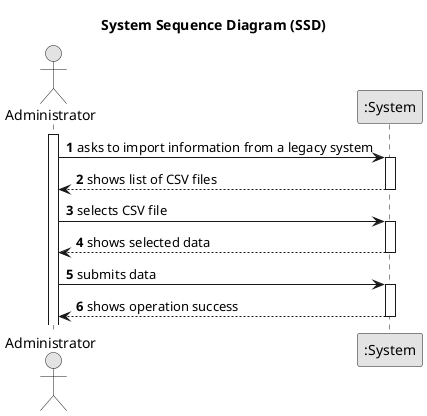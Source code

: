@startuml
skinparam monochrome true
skinparam packageStyle rectangle
skinparam shadowing false

title System Sequence Diagram (SSD)

autonumber

actor "Administrator" as admin
participant ":System" as System

activate admin

    admin -> System : asks to import information from a legacy system
    activate System

        System --> admin : shows list of CSV files
    deactivate System

    admin -> System : selects CSV file
    activate System

        System --> admin : shows selected data
    deactivate System

    admin -> System : submits data
    activate System

        System --> admin : shows operation success
    deactivate System

@enduml